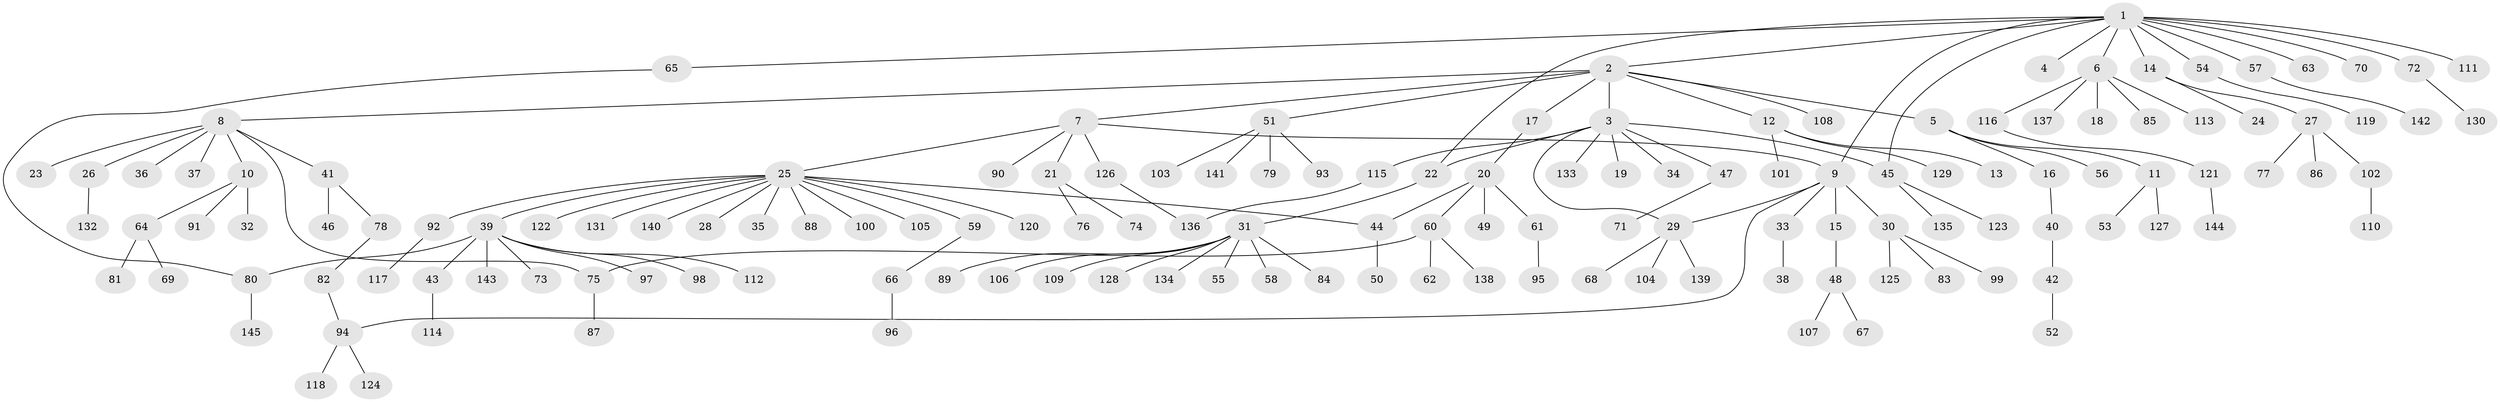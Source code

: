 // Generated by graph-tools (version 1.1) at 2025/35/03/09/25 02:35:36]
// undirected, 145 vertices, 153 edges
graph export_dot {
graph [start="1"]
  node [color=gray90,style=filled];
  1;
  2;
  3;
  4;
  5;
  6;
  7;
  8;
  9;
  10;
  11;
  12;
  13;
  14;
  15;
  16;
  17;
  18;
  19;
  20;
  21;
  22;
  23;
  24;
  25;
  26;
  27;
  28;
  29;
  30;
  31;
  32;
  33;
  34;
  35;
  36;
  37;
  38;
  39;
  40;
  41;
  42;
  43;
  44;
  45;
  46;
  47;
  48;
  49;
  50;
  51;
  52;
  53;
  54;
  55;
  56;
  57;
  58;
  59;
  60;
  61;
  62;
  63;
  64;
  65;
  66;
  67;
  68;
  69;
  70;
  71;
  72;
  73;
  74;
  75;
  76;
  77;
  78;
  79;
  80;
  81;
  82;
  83;
  84;
  85;
  86;
  87;
  88;
  89;
  90;
  91;
  92;
  93;
  94;
  95;
  96;
  97;
  98;
  99;
  100;
  101;
  102;
  103;
  104;
  105;
  106;
  107;
  108;
  109;
  110;
  111;
  112;
  113;
  114;
  115;
  116;
  117;
  118;
  119;
  120;
  121;
  122;
  123;
  124;
  125;
  126;
  127;
  128;
  129;
  130;
  131;
  132;
  133;
  134;
  135;
  136;
  137;
  138;
  139;
  140;
  141;
  142;
  143;
  144;
  145;
  1 -- 2;
  1 -- 4;
  1 -- 6;
  1 -- 9;
  1 -- 14;
  1 -- 22;
  1 -- 45;
  1 -- 54;
  1 -- 57;
  1 -- 63;
  1 -- 65;
  1 -- 70;
  1 -- 72;
  1 -- 111;
  2 -- 3;
  2 -- 5;
  2 -- 7;
  2 -- 8;
  2 -- 12;
  2 -- 17;
  2 -- 51;
  2 -- 108;
  3 -- 19;
  3 -- 22;
  3 -- 29;
  3 -- 34;
  3 -- 45;
  3 -- 47;
  3 -- 115;
  3 -- 133;
  5 -- 11;
  5 -- 16;
  5 -- 56;
  6 -- 18;
  6 -- 85;
  6 -- 113;
  6 -- 116;
  6 -- 137;
  7 -- 9;
  7 -- 21;
  7 -- 25;
  7 -- 90;
  7 -- 126;
  8 -- 10;
  8 -- 23;
  8 -- 26;
  8 -- 36;
  8 -- 37;
  8 -- 41;
  8 -- 75;
  9 -- 15;
  9 -- 29;
  9 -- 30;
  9 -- 33;
  9 -- 94;
  10 -- 32;
  10 -- 64;
  10 -- 91;
  11 -- 53;
  11 -- 127;
  12 -- 13;
  12 -- 101;
  12 -- 129;
  14 -- 24;
  14 -- 27;
  15 -- 48;
  16 -- 40;
  17 -- 20;
  20 -- 44;
  20 -- 49;
  20 -- 60;
  20 -- 61;
  21 -- 74;
  21 -- 76;
  22 -- 31;
  25 -- 28;
  25 -- 35;
  25 -- 39;
  25 -- 44;
  25 -- 59;
  25 -- 88;
  25 -- 92;
  25 -- 100;
  25 -- 105;
  25 -- 120;
  25 -- 122;
  25 -- 131;
  25 -- 140;
  26 -- 132;
  27 -- 77;
  27 -- 86;
  27 -- 102;
  29 -- 68;
  29 -- 104;
  29 -- 139;
  30 -- 83;
  30 -- 99;
  30 -- 125;
  31 -- 55;
  31 -- 58;
  31 -- 84;
  31 -- 89;
  31 -- 106;
  31 -- 109;
  31 -- 128;
  31 -- 134;
  33 -- 38;
  39 -- 43;
  39 -- 73;
  39 -- 80;
  39 -- 97;
  39 -- 98;
  39 -- 112;
  39 -- 143;
  40 -- 42;
  41 -- 46;
  41 -- 78;
  42 -- 52;
  43 -- 114;
  44 -- 50;
  45 -- 123;
  45 -- 135;
  47 -- 71;
  48 -- 67;
  48 -- 107;
  51 -- 79;
  51 -- 93;
  51 -- 103;
  51 -- 141;
  54 -- 119;
  57 -- 142;
  59 -- 66;
  60 -- 62;
  60 -- 75;
  60 -- 138;
  61 -- 95;
  64 -- 69;
  64 -- 81;
  65 -- 80;
  66 -- 96;
  72 -- 130;
  75 -- 87;
  78 -- 82;
  80 -- 145;
  82 -- 94;
  92 -- 117;
  94 -- 118;
  94 -- 124;
  102 -- 110;
  115 -- 136;
  116 -- 121;
  121 -- 144;
  126 -- 136;
}
